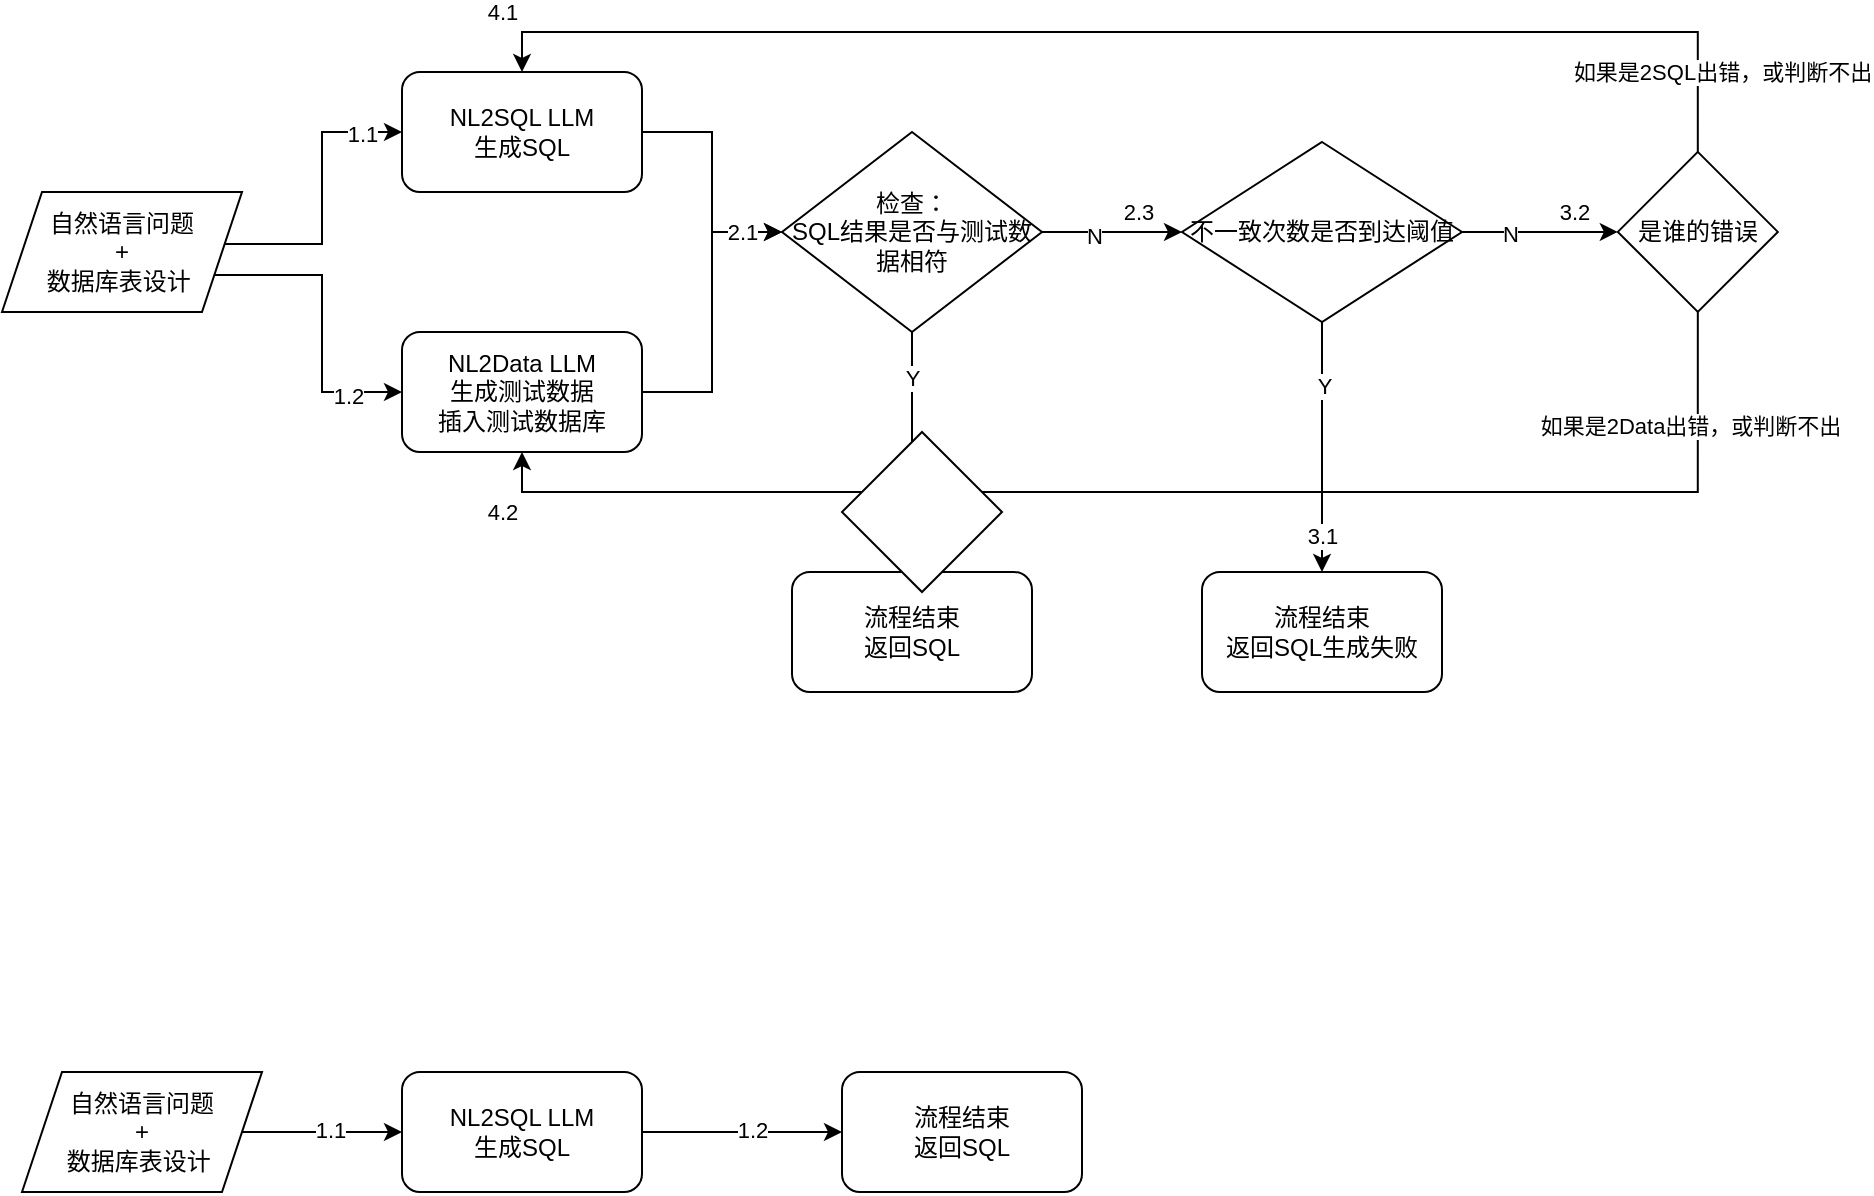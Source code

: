 <mxfile version="24.7.4">
  <diagram name="第 1 页" id="5uQb8BLofHuRorWKVgl2">
    <mxGraphModel dx="2260" dy="820" grid="1" gridSize="10" guides="1" tooltips="1" connect="1" arrows="1" fold="1" page="0" pageScale="1" pageWidth="1169" pageHeight="827" math="0" shadow="0">
      <root>
        <mxCell id="0" />
        <mxCell id="1" parent="0" />
        <mxCell id="aTtAR8WaTOCwyV2jEVuq-35" style="edgeStyle=orthogonalEdgeStyle;rounded=0;orthogonalLoop=1;jettySize=auto;html=1;exitX=1;exitY=0.5;exitDx=0;exitDy=0;entryX=0;entryY=0.5;entryDx=0;entryDy=0;" edge="1" parent="1" source="aTtAR8WaTOCwyV2jEVuq-2" target="aTtAR8WaTOCwyV2jEVuq-34">
          <mxGeometry relative="1" as="geometry" />
        </mxCell>
        <mxCell id="aTtAR8WaTOCwyV2jEVuq-2" value="NL2SQL LLM&lt;div&gt;生成SQL&lt;/div&gt;" style="rounded=1;whiteSpace=wrap;html=1;" vertex="1" parent="1">
          <mxGeometry x="180" y="150" width="120" height="60" as="geometry" />
        </mxCell>
        <mxCell id="aTtAR8WaTOCwyV2jEVuq-25" style="edgeStyle=orthogonalEdgeStyle;rounded=0;orthogonalLoop=1;jettySize=auto;html=1;exitX=1;exitY=0.5;exitDx=0;exitDy=0;entryX=0;entryY=0.5;entryDx=0;entryDy=0;" edge="1" parent="1" source="aTtAR8WaTOCwyV2jEVuq-3" target="aTtAR8WaTOCwyV2jEVuq-34">
          <mxGeometry relative="1" as="geometry">
            <mxPoint x="380" y="240" as="targetPoint" />
          </mxGeometry>
        </mxCell>
        <mxCell id="aTtAR8WaTOCwyV2jEVuq-66" value="2.1" style="edgeLabel;html=1;align=center;verticalAlign=middle;resizable=0;points=[];" vertex="1" connectable="0" parent="aTtAR8WaTOCwyV2jEVuq-25">
          <mxGeometry x="0.735" relative="1" as="geometry">
            <mxPoint as="offset" />
          </mxGeometry>
        </mxCell>
        <mxCell id="aTtAR8WaTOCwyV2jEVuq-3" value="NL2Data LLM&lt;div&gt;生成测试数据&lt;/div&gt;&lt;div&gt;插入测试数据库&lt;/div&gt;" style="rounded=1;whiteSpace=wrap;html=1;" vertex="1" parent="1">
          <mxGeometry x="180" y="280" width="120" height="60" as="geometry" />
        </mxCell>
        <mxCell id="aTtAR8WaTOCwyV2jEVuq-20" style="edgeStyle=orthogonalEdgeStyle;rounded=0;orthogonalLoop=1;jettySize=auto;html=1;exitX=1;exitY=0.5;exitDx=0;exitDy=0;entryX=0;entryY=0.5;entryDx=0;entryDy=0;" edge="1" parent="1" target="aTtAR8WaTOCwyV2jEVuq-2">
          <mxGeometry relative="1" as="geometry">
            <mxPoint x="80" y="235" as="sourcePoint" />
            <Array as="points">
              <mxPoint x="80" y="236" />
              <mxPoint x="140" y="236" />
              <mxPoint x="140" y="180" />
            </Array>
          </mxGeometry>
        </mxCell>
        <mxCell id="aTtAR8WaTOCwyV2jEVuq-60" value="1.1" style="edgeLabel;html=1;align=center;verticalAlign=middle;resizable=0;points=[];" vertex="1" connectable="0" parent="aTtAR8WaTOCwyV2jEVuq-20">
          <mxGeometry x="0.471" y="-1" relative="1" as="geometry">
            <mxPoint x="19" y="-1" as="offset" />
          </mxGeometry>
        </mxCell>
        <mxCell id="aTtAR8WaTOCwyV2jEVuq-22" style="edgeStyle=orthogonalEdgeStyle;rounded=0;orthogonalLoop=1;jettySize=auto;html=1;exitX=1;exitY=0.75;exitDx=0;exitDy=0;entryX=0;entryY=0.5;entryDx=0;entryDy=0;" edge="1" parent="1" source="aTtAR8WaTOCwyV2jEVuq-41" target="aTtAR8WaTOCwyV2jEVuq-3">
          <mxGeometry relative="1" as="geometry">
            <mxPoint x="80" y="242.5" as="sourcePoint" />
          </mxGeometry>
        </mxCell>
        <mxCell id="aTtAR8WaTOCwyV2jEVuq-63" value="1.2" style="edgeLabel;html=1;align=center;verticalAlign=middle;resizable=0;points=[];" vertex="1" connectable="0" parent="aTtAR8WaTOCwyV2jEVuq-22">
          <mxGeometry x="0.647" y="-2" relative="1" as="geometry">
            <mxPoint as="offset" />
          </mxGeometry>
        </mxCell>
        <mxCell id="aTtAR8WaTOCwyV2jEVuq-37" style="edgeStyle=orthogonalEdgeStyle;rounded=0;orthogonalLoop=1;jettySize=auto;html=1;exitX=0.5;exitY=1;exitDx=0;exitDy=0;entryX=0.5;entryY=0;entryDx=0;entryDy=0;" edge="1" parent="1" source="aTtAR8WaTOCwyV2jEVuq-34" target="aTtAR8WaTOCwyV2jEVuq-36">
          <mxGeometry relative="1" as="geometry" />
        </mxCell>
        <mxCell id="aTtAR8WaTOCwyV2jEVuq-38" value="Y" style="edgeLabel;html=1;align=center;verticalAlign=middle;resizable=0;points=[];" vertex="1" connectable="0" parent="aTtAR8WaTOCwyV2jEVuq-37">
          <mxGeometry x="-0.629" relative="1" as="geometry">
            <mxPoint as="offset" />
          </mxGeometry>
        </mxCell>
        <mxCell id="aTtAR8WaTOCwyV2jEVuq-67" value="2.2" style="edgeLabel;html=1;align=center;verticalAlign=middle;resizable=0;points=[];" vertex="1" connectable="0" parent="aTtAR8WaTOCwyV2jEVuq-37">
          <mxGeometry x="-0.323" relative="1" as="geometry">
            <mxPoint x="5" y="59" as="offset" />
          </mxGeometry>
        </mxCell>
        <mxCell id="aTtAR8WaTOCwyV2jEVuq-56" style="edgeStyle=orthogonalEdgeStyle;rounded=0;orthogonalLoop=1;jettySize=auto;html=1;exitX=1;exitY=0.5;exitDx=0;exitDy=0;entryX=0;entryY=0.5;entryDx=0;entryDy=0;" edge="1" parent="1" source="aTtAR8WaTOCwyV2jEVuq-34" target="aTtAR8WaTOCwyV2jEVuq-48">
          <mxGeometry relative="1" as="geometry" />
        </mxCell>
        <mxCell id="aTtAR8WaTOCwyV2jEVuq-57" value="N" style="edgeLabel;html=1;align=center;verticalAlign=middle;resizable=0;points=[];" vertex="1" connectable="0" parent="aTtAR8WaTOCwyV2jEVuq-56">
          <mxGeometry x="-0.273" y="-2" relative="1" as="geometry">
            <mxPoint as="offset" />
          </mxGeometry>
        </mxCell>
        <mxCell id="aTtAR8WaTOCwyV2jEVuq-68" value="2.3" style="edgeLabel;html=1;align=center;verticalAlign=middle;resizable=0;points=[];" vertex="1" connectable="0" parent="aTtAR8WaTOCwyV2jEVuq-56">
          <mxGeometry x="0.373" relative="1" as="geometry">
            <mxPoint y="-10" as="offset" />
          </mxGeometry>
        </mxCell>
        <mxCell id="aTtAR8WaTOCwyV2jEVuq-34" value="检查：&lt;div&gt;SQL结果是否与测试数据相符&lt;/div&gt;" style="rhombus;whiteSpace=wrap;html=1;" vertex="1" parent="1">
          <mxGeometry x="370" y="180" width="130" height="100" as="geometry" />
        </mxCell>
        <mxCell id="aTtAR8WaTOCwyV2jEVuq-36" value="流程结束&lt;div&gt;返回SQL&lt;/div&gt;" style="rounded=1;whiteSpace=wrap;html=1;" vertex="1" parent="1">
          <mxGeometry x="375" y="400" width="120" height="60" as="geometry" />
        </mxCell>
        <mxCell id="aTtAR8WaTOCwyV2jEVuq-41" value="自然语言问题&lt;div&gt;+&lt;/div&gt;&lt;div&gt;数据库表设计&amp;nbsp;&lt;/div&gt;" style="shape=parallelogram;perimeter=parallelogramPerimeter;whiteSpace=wrap;html=1;fixedSize=1;" vertex="1" parent="1">
          <mxGeometry x="-20" y="210" width="120" height="60" as="geometry" />
        </mxCell>
        <mxCell id="aTtAR8WaTOCwyV2jEVuq-44" style="edgeStyle=orthogonalEdgeStyle;rounded=0;orthogonalLoop=1;jettySize=auto;html=1;exitX=0.5;exitY=0;exitDx=0;exitDy=0;entryX=0.5;entryY=0;entryDx=0;entryDy=0;" edge="1" parent="1" source="aTtAR8WaTOCwyV2jEVuq-43" target="aTtAR8WaTOCwyV2jEVuq-2">
          <mxGeometry relative="1" as="geometry" />
        </mxCell>
        <mxCell id="aTtAR8WaTOCwyV2jEVuq-45" value="如果是2SQL出错，或判断不出" style="edgeLabel;html=1;align=center;verticalAlign=middle;resizable=0;points=[];" vertex="1" connectable="0" parent="aTtAR8WaTOCwyV2jEVuq-44">
          <mxGeometry x="-0.036" y="5" relative="1" as="geometry">
            <mxPoint x="274" y="15" as="offset" />
          </mxGeometry>
        </mxCell>
        <mxCell id="aTtAR8WaTOCwyV2jEVuq-71" value="4.1" style="edgeLabel;html=1;align=center;verticalAlign=middle;resizable=0;points=[];" vertex="1" connectable="0" parent="aTtAR8WaTOCwyV2jEVuq-44">
          <mxGeometry x="-0.412" relative="1" as="geometry">
            <mxPoint x="-462" y="-10" as="offset" />
          </mxGeometry>
        </mxCell>
        <mxCell id="aTtAR8WaTOCwyV2jEVuq-46" style="edgeStyle=orthogonalEdgeStyle;rounded=0;orthogonalLoop=1;jettySize=auto;html=1;exitX=0.5;exitY=1;exitDx=0;exitDy=0;entryX=0.5;entryY=1;entryDx=0;entryDy=0;" edge="1" parent="1" source="aTtAR8WaTOCwyV2jEVuq-43" target="aTtAR8WaTOCwyV2jEVuq-3">
          <mxGeometry relative="1" as="geometry" />
        </mxCell>
        <mxCell id="aTtAR8WaTOCwyV2jEVuq-47" value="如果是2Data出错，或判断不出" style="edgeLabel;html=1;align=center;verticalAlign=middle;resizable=0;points=[];" vertex="1" connectable="0" parent="aTtAR8WaTOCwyV2jEVuq-46">
          <mxGeometry x="-0.837" y="-4" relative="1" as="geometry">
            <mxPoint as="offset" />
          </mxGeometry>
        </mxCell>
        <mxCell id="aTtAR8WaTOCwyV2jEVuq-72" value="4.2" style="edgeLabel;html=1;align=center;verticalAlign=middle;resizable=0;points=[];" vertex="1" connectable="0" parent="aTtAR8WaTOCwyV2jEVuq-46">
          <mxGeometry x="0.9" y="3" relative="1" as="geometry">
            <mxPoint x="-25" y="7" as="offset" />
          </mxGeometry>
        </mxCell>
        <mxCell id="aTtAR8WaTOCwyV2jEVuq-43" value="是谁的错误" style="rhombus;whiteSpace=wrap;html=1;" vertex="1" parent="1">
          <mxGeometry x="787.91" y="189.95" width="80" height="80" as="geometry" />
        </mxCell>
        <mxCell id="aTtAR8WaTOCwyV2jEVuq-58" style="edgeStyle=orthogonalEdgeStyle;rounded=0;orthogonalLoop=1;jettySize=auto;html=1;exitX=1;exitY=0.5;exitDx=0;exitDy=0;entryX=0;entryY=0.5;entryDx=0;entryDy=0;" edge="1" parent="1" source="aTtAR8WaTOCwyV2jEVuq-48" target="aTtAR8WaTOCwyV2jEVuq-43">
          <mxGeometry relative="1" as="geometry" />
        </mxCell>
        <mxCell id="aTtAR8WaTOCwyV2jEVuq-59" value="N" style="edgeLabel;html=1;align=center;verticalAlign=middle;resizable=0;points=[];" vertex="1" connectable="0" parent="aTtAR8WaTOCwyV2jEVuq-58">
          <mxGeometry x="-0.386" y="-1" relative="1" as="geometry">
            <mxPoint as="offset" />
          </mxGeometry>
        </mxCell>
        <mxCell id="aTtAR8WaTOCwyV2jEVuq-70" value="3.2" style="edgeLabel;html=1;align=center;verticalAlign=middle;resizable=0;points=[];" vertex="1" connectable="0" parent="aTtAR8WaTOCwyV2jEVuq-58">
          <mxGeometry x="0.437" y="1" relative="1" as="geometry">
            <mxPoint y="-9" as="offset" />
          </mxGeometry>
        </mxCell>
        <mxCell id="aTtAR8WaTOCwyV2jEVuq-48" value="不一致次数是否到达阈值" style="rhombus;whiteSpace=wrap;html=1;" vertex="1" parent="1">
          <mxGeometry x="570" y="185" width="140" height="90" as="geometry" />
        </mxCell>
        <mxCell id="aTtAR8WaTOCwyV2jEVuq-49" value="流程结束&lt;div&gt;返回SQL生成失败&lt;/div&gt;" style="rounded=1;whiteSpace=wrap;html=1;" vertex="1" parent="1">
          <mxGeometry x="580" y="400" width="120" height="60" as="geometry" />
        </mxCell>
        <mxCell id="aTtAR8WaTOCwyV2jEVuq-50" style="edgeStyle=orthogonalEdgeStyle;rounded=0;orthogonalLoop=1;jettySize=auto;html=1;exitX=0.5;exitY=1;exitDx=0;exitDy=0;" edge="1" parent="1" source="aTtAR8WaTOCwyV2jEVuq-48" target="aTtAR8WaTOCwyV2jEVuq-49">
          <mxGeometry relative="1" as="geometry" />
        </mxCell>
        <mxCell id="aTtAR8WaTOCwyV2jEVuq-52" value="Y" style="edgeLabel;html=1;align=center;verticalAlign=middle;resizable=0;points=[];" vertex="1" connectable="0" parent="aTtAR8WaTOCwyV2jEVuq-50">
          <mxGeometry x="-0.498" y="1" relative="1" as="geometry">
            <mxPoint as="offset" />
          </mxGeometry>
        </mxCell>
        <mxCell id="aTtAR8WaTOCwyV2jEVuq-69" value="3.1" style="edgeLabel;html=1;align=center;verticalAlign=middle;resizable=0;points=[];" vertex="1" connectable="0" parent="aTtAR8WaTOCwyV2jEVuq-50">
          <mxGeometry x="0.703" relative="1" as="geometry">
            <mxPoint as="offset" />
          </mxGeometry>
        </mxCell>
        <mxCell id="aTtAR8WaTOCwyV2jEVuq-76" style="edgeStyle=orthogonalEdgeStyle;rounded=0;orthogonalLoop=1;jettySize=auto;html=1;exitX=1;exitY=0.5;exitDx=0;exitDy=0;entryX=0;entryY=0.5;entryDx=0;entryDy=0;" edge="1" parent="1" source="aTtAR8WaTOCwyV2jEVuq-73" target="aTtAR8WaTOCwyV2jEVuq-74">
          <mxGeometry relative="1" as="geometry" />
        </mxCell>
        <mxCell id="aTtAR8WaTOCwyV2jEVuq-78" value="1.1" style="edgeLabel;html=1;align=center;verticalAlign=middle;resizable=0;points=[];" vertex="1" connectable="0" parent="aTtAR8WaTOCwyV2jEVuq-76">
          <mxGeometry x="0.098" y="1" relative="1" as="geometry">
            <mxPoint as="offset" />
          </mxGeometry>
        </mxCell>
        <mxCell id="aTtAR8WaTOCwyV2jEVuq-73" value="自然语言问题&lt;div&gt;+&lt;/div&gt;&lt;div&gt;数据库表设计&amp;nbsp;&lt;/div&gt;" style="shape=parallelogram;perimeter=parallelogramPerimeter;whiteSpace=wrap;html=1;fixedSize=1;" vertex="1" parent="1">
          <mxGeometry x="-10" y="650" width="120" height="60" as="geometry" />
        </mxCell>
        <mxCell id="aTtAR8WaTOCwyV2jEVuq-77" style="edgeStyle=orthogonalEdgeStyle;rounded=0;orthogonalLoop=1;jettySize=auto;html=1;exitX=1;exitY=0.5;exitDx=0;exitDy=0;entryX=0;entryY=0.5;entryDx=0;entryDy=0;" edge="1" parent="1" source="aTtAR8WaTOCwyV2jEVuq-74" target="aTtAR8WaTOCwyV2jEVuq-75">
          <mxGeometry relative="1" as="geometry" />
        </mxCell>
        <mxCell id="aTtAR8WaTOCwyV2jEVuq-80" value="1.2" style="edgeLabel;html=1;align=center;verticalAlign=middle;resizable=0;points=[];" vertex="1" connectable="0" parent="aTtAR8WaTOCwyV2jEVuq-77">
          <mxGeometry x="0.101" y="1" relative="1" as="geometry">
            <mxPoint as="offset" />
          </mxGeometry>
        </mxCell>
        <mxCell id="aTtAR8WaTOCwyV2jEVuq-74" value="NL2SQL LLM&lt;div&gt;生成SQL&lt;/div&gt;" style="rounded=1;whiteSpace=wrap;html=1;" vertex="1" parent="1">
          <mxGeometry x="180" y="650" width="120" height="60" as="geometry" />
        </mxCell>
        <mxCell id="aTtAR8WaTOCwyV2jEVuq-75" value="流程结束&lt;div&gt;返回SQL&lt;/div&gt;" style="rounded=1;whiteSpace=wrap;html=1;" vertex="1" parent="1">
          <mxGeometry x="400" y="650" width="120" height="60" as="geometry" />
        </mxCell>
        <mxCell id="aTtAR8WaTOCwyV2jEVuq-83" value="" style="rhombus;whiteSpace=wrap;html=1;" vertex="1" parent="1">
          <mxGeometry x="400" y="330" width="80" height="80" as="geometry" />
        </mxCell>
      </root>
    </mxGraphModel>
  </diagram>
</mxfile>

